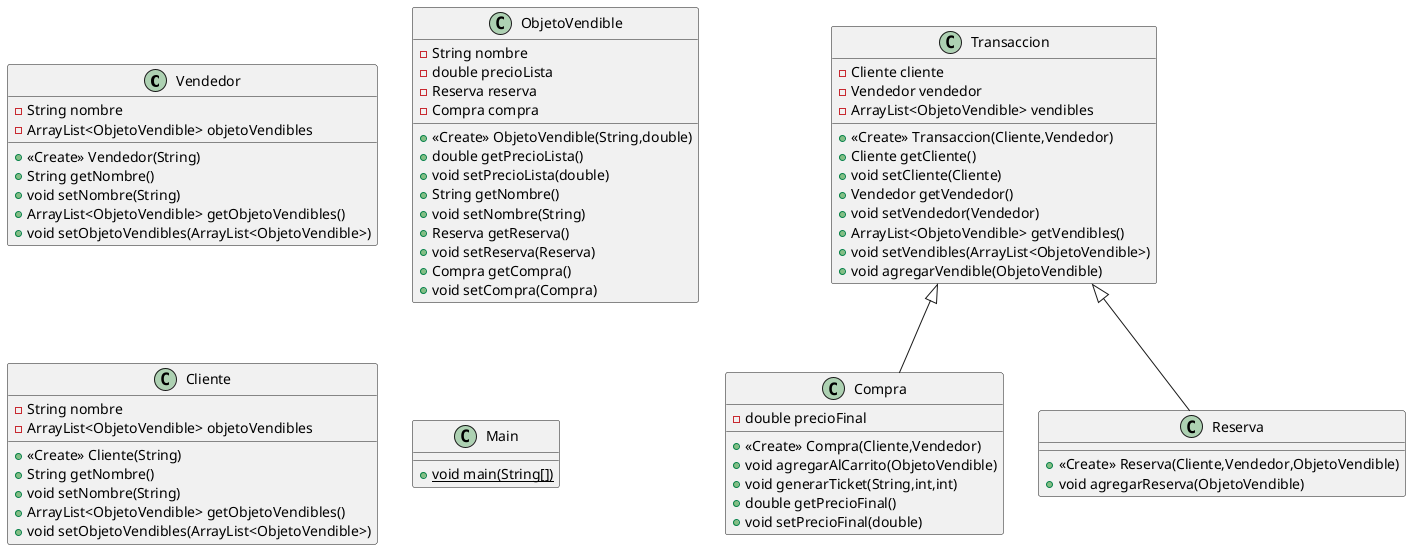 @startuml
class Vendedor {
- String nombre
- ArrayList<ObjetoVendible> objetoVendibles
+ <<Create>> Vendedor(String)
+ String getNombre()
+ void setNombre(String)
+ ArrayList<ObjetoVendible> getObjetoVendibles()
+ void setObjetoVendibles(ArrayList<ObjetoVendible>)
}
class Compra {
- double precioFinal
+ <<Create>> Compra(Cliente,Vendedor)
+ void agregarAlCarrito(ObjetoVendible)
+ void generarTicket(String,int,int)
+ double getPrecioFinal()
+ void setPrecioFinal(double)
}
class ObjetoVendible {
- String nombre
- double precioLista
- Reserva reserva
- Compra compra
+ <<Create>> ObjetoVendible(String,double)
+ double getPrecioLista()
+ void setPrecioLista(double)
+ String getNombre()
+ void setNombre(String)
+ Reserva getReserva()
+ void setReserva(Reserva)
+ Compra getCompra()
+ void setCompra(Compra)
}
class Reserva {
+ <<Create>> Reserva(Cliente,Vendedor,ObjetoVendible)
+ void agregarReserva(ObjetoVendible)
}
class Cliente {
- String nombre
- ArrayList<ObjetoVendible> objetoVendibles
+ <<Create>> Cliente(String)
+ String getNombre()
+ void setNombre(String)
+ ArrayList<ObjetoVendible> getObjetoVendibles()
+ void setObjetoVendibles(ArrayList<ObjetoVendible>)
}
class Main {
+ {static} void main(String[])
}
class Transaccion {
- Cliente cliente
- Vendedor vendedor
- ArrayList<ObjetoVendible> vendibles
+ <<Create>> Transaccion(Cliente,Vendedor)
+ Cliente getCliente()
+ void setCliente(Cliente)
+ Vendedor getVendedor()
+ void setVendedor(Vendedor)
+ ArrayList<ObjetoVendible> getVendibles()
+ void setVendibles(ArrayList<ObjetoVendible>)
+ void agregarVendible(ObjetoVendible)
}


Transaccion <|-- Compra
Transaccion <|-- Reserva
@enduml